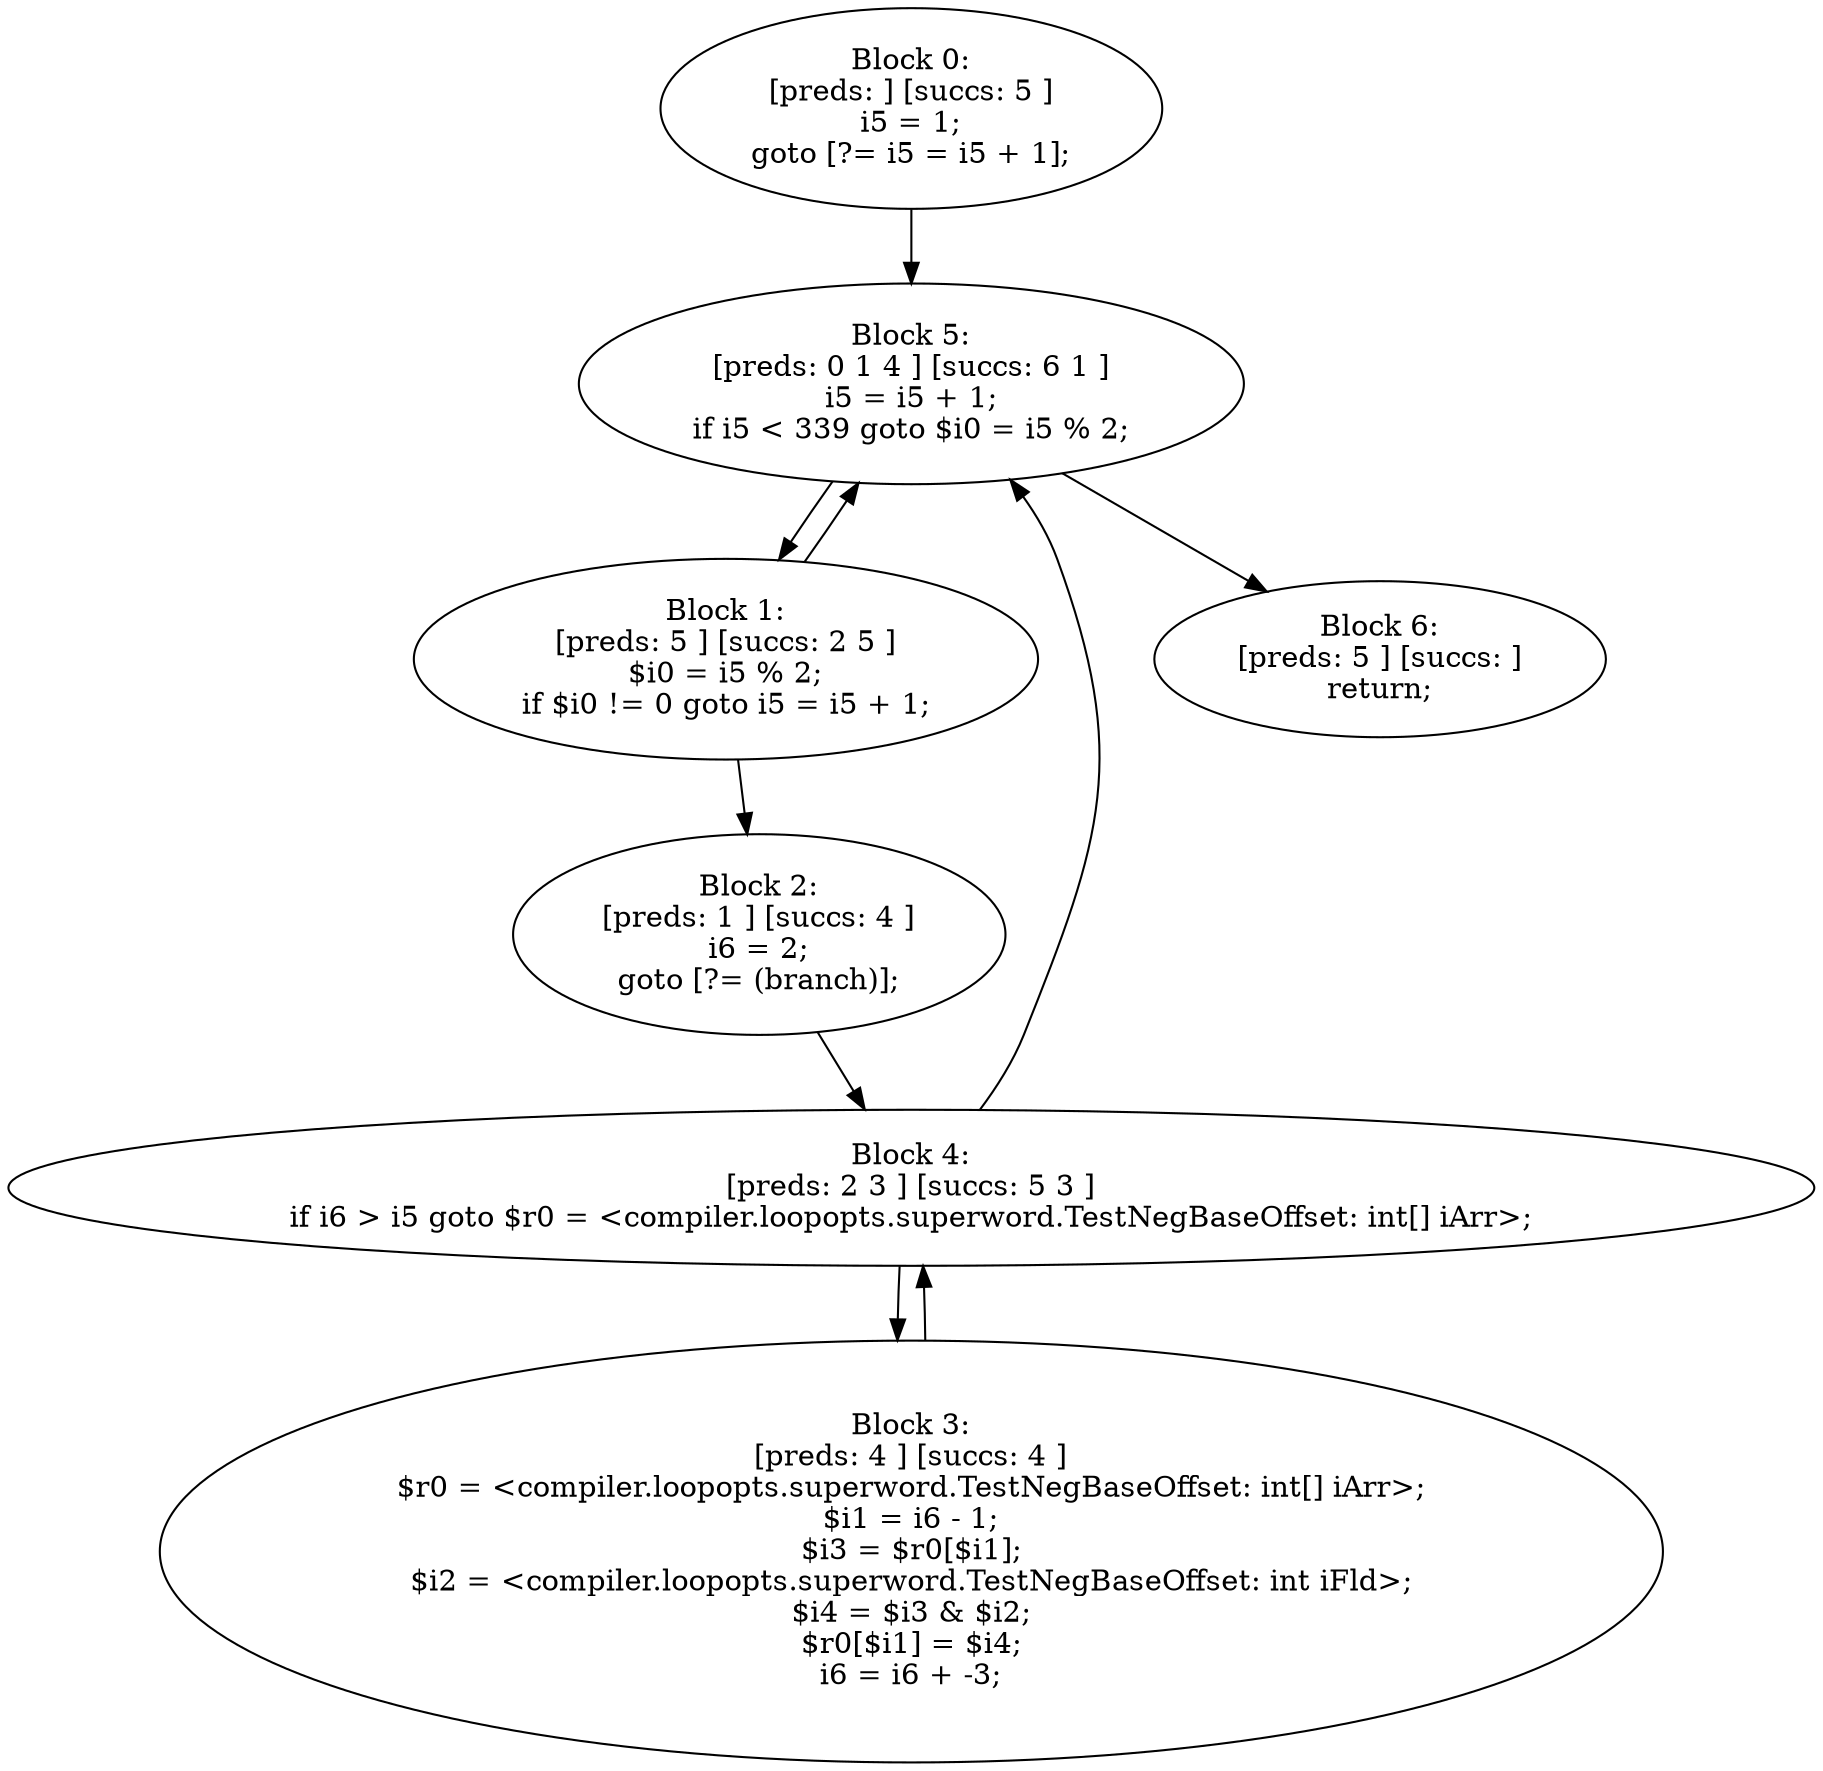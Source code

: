 digraph "unitGraph" {
    "Block 0:
[preds: ] [succs: 5 ]
i5 = 1;
goto [?= i5 = i5 + 1];
"
    "Block 1:
[preds: 5 ] [succs: 2 5 ]
$i0 = i5 % 2;
if $i0 != 0 goto i5 = i5 + 1;
"
    "Block 2:
[preds: 1 ] [succs: 4 ]
i6 = 2;
goto [?= (branch)];
"
    "Block 3:
[preds: 4 ] [succs: 4 ]
$r0 = <compiler.loopopts.superword.TestNegBaseOffset: int[] iArr>;
$i1 = i6 - 1;
$i3 = $r0[$i1];
$i2 = <compiler.loopopts.superword.TestNegBaseOffset: int iFld>;
$i4 = $i3 & $i2;
$r0[$i1] = $i4;
i6 = i6 + -3;
"
    "Block 4:
[preds: 2 3 ] [succs: 5 3 ]
if i6 > i5 goto $r0 = <compiler.loopopts.superword.TestNegBaseOffset: int[] iArr>;
"
    "Block 5:
[preds: 0 1 4 ] [succs: 6 1 ]
i5 = i5 + 1;
if i5 < 339 goto $i0 = i5 % 2;
"
    "Block 6:
[preds: 5 ] [succs: ]
return;
"
    "Block 0:
[preds: ] [succs: 5 ]
i5 = 1;
goto [?= i5 = i5 + 1];
"->"Block 5:
[preds: 0 1 4 ] [succs: 6 1 ]
i5 = i5 + 1;
if i5 < 339 goto $i0 = i5 % 2;
";
    "Block 1:
[preds: 5 ] [succs: 2 5 ]
$i0 = i5 % 2;
if $i0 != 0 goto i5 = i5 + 1;
"->"Block 2:
[preds: 1 ] [succs: 4 ]
i6 = 2;
goto [?= (branch)];
";
    "Block 1:
[preds: 5 ] [succs: 2 5 ]
$i0 = i5 % 2;
if $i0 != 0 goto i5 = i5 + 1;
"->"Block 5:
[preds: 0 1 4 ] [succs: 6 1 ]
i5 = i5 + 1;
if i5 < 339 goto $i0 = i5 % 2;
";
    "Block 2:
[preds: 1 ] [succs: 4 ]
i6 = 2;
goto [?= (branch)];
"->"Block 4:
[preds: 2 3 ] [succs: 5 3 ]
if i6 > i5 goto $r0 = <compiler.loopopts.superword.TestNegBaseOffset: int[] iArr>;
";
    "Block 3:
[preds: 4 ] [succs: 4 ]
$r0 = <compiler.loopopts.superword.TestNegBaseOffset: int[] iArr>;
$i1 = i6 - 1;
$i3 = $r0[$i1];
$i2 = <compiler.loopopts.superword.TestNegBaseOffset: int iFld>;
$i4 = $i3 & $i2;
$r0[$i1] = $i4;
i6 = i6 + -3;
"->"Block 4:
[preds: 2 3 ] [succs: 5 3 ]
if i6 > i5 goto $r0 = <compiler.loopopts.superword.TestNegBaseOffset: int[] iArr>;
";
    "Block 4:
[preds: 2 3 ] [succs: 5 3 ]
if i6 > i5 goto $r0 = <compiler.loopopts.superword.TestNegBaseOffset: int[] iArr>;
"->"Block 5:
[preds: 0 1 4 ] [succs: 6 1 ]
i5 = i5 + 1;
if i5 < 339 goto $i0 = i5 % 2;
";
    "Block 4:
[preds: 2 3 ] [succs: 5 3 ]
if i6 > i5 goto $r0 = <compiler.loopopts.superword.TestNegBaseOffset: int[] iArr>;
"->"Block 3:
[preds: 4 ] [succs: 4 ]
$r0 = <compiler.loopopts.superword.TestNegBaseOffset: int[] iArr>;
$i1 = i6 - 1;
$i3 = $r0[$i1];
$i2 = <compiler.loopopts.superword.TestNegBaseOffset: int iFld>;
$i4 = $i3 & $i2;
$r0[$i1] = $i4;
i6 = i6 + -3;
";
    "Block 5:
[preds: 0 1 4 ] [succs: 6 1 ]
i5 = i5 + 1;
if i5 < 339 goto $i0 = i5 % 2;
"->"Block 6:
[preds: 5 ] [succs: ]
return;
";
    "Block 5:
[preds: 0 1 4 ] [succs: 6 1 ]
i5 = i5 + 1;
if i5 < 339 goto $i0 = i5 % 2;
"->"Block 1:
[preds: 5 ] [succs: 2 5 ]
$i0 = i5 % 2;
if $i0 != 0 goto i5 = i5 + 1;
";
}
